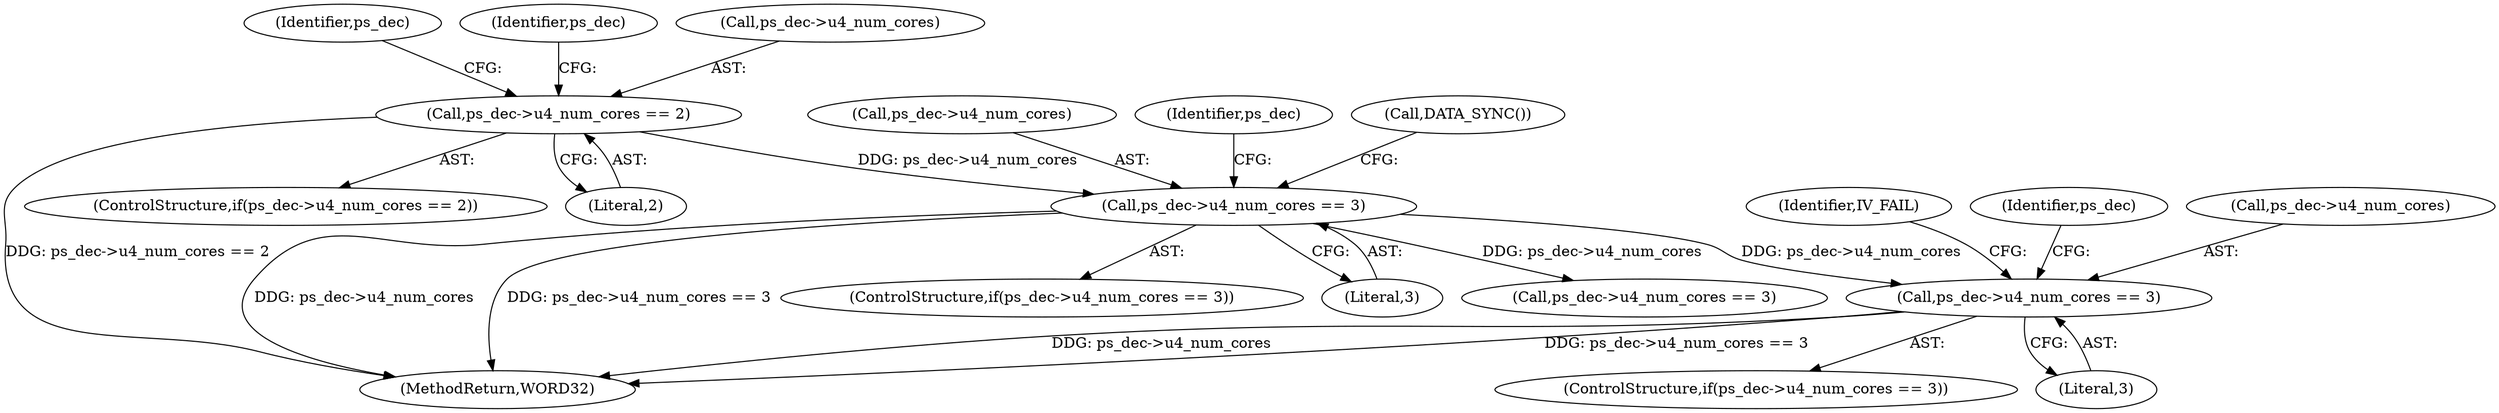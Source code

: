 digraph "0_Android_7109ce3f8f90a28ca9f0ee6e14f6ac5e414c62cf@pointer" {
"1001814" [label="(Call,ps_dec->u4_num_cores == 3)"];
"1001715" [label="(Call,ps_dec->u4_num_cores == 3)"];
"1001618" [label="(Call,ps_dec->u4_num_cores == 2)"];
"1001813" [label="(ControlStructure,if(ps_dec->u4_num_cores == 3))"];
"1001818" [label="(Literal,3)"];
"1001719" [label="(Literal,3)"];
"1001716" [label="(Call,ps_dec->u4_num_cores)"];
"1001617" [label="(ControlStructure,if(ps_dec->u4_num_cores == 2))"];
"1001814" [label="(Call,ps_dec->u4_num_cores == 3)"];
"1001622" [label="(Literal,2)"];
"1001722" [label="(Identifier,ps_dec)"];
"1001992" [label="(Call,ps_dec->u4_num_cores == 3)"];
"1001628" [label="(Identifier,ps_dec)"];
"1001715" [label="(Call,ps_dec->u4_num_cores == 3)"];
"1001713" [label="(Identifier,ps_dec)"];
"1001723" [label="(Call,DATA_SYNC())"];
"1001823" [label="(Identifier,IV_FAIL)"];
"1001821" [label="(Identifier,ps_dec)"];
"1002160" [label="(MethodReturn,WORD32)"];
"1001619" [label="(Call,ps_dec->u4_num_cores)"];
"1001815" [label="(Call,ps_dec->u4_num_cores)"];
"1001618" [label="(Call,ps_dec->u4_num_cores == 2)"];
"1001714" [label="(ControlStructure,if(ps_dec->u4_num_cores == 3))"];
"1001814" -> "1001813"  [label="AST: "];
"1001814" -> "1001818"  [label="CFG: "];
"1001815" -> "1001814"  [label="AST: "];
"1001818" -> "1001814"  [label="AST: "];
"1001821" -> "1001814"  [label="CFG: "];
"1001823" -> "1001814"  [label="CFG: "];
"1001814" -> "1002160"  [label="DDG: ps_dec->u4_num_cores"];
"1001814" -> "1002160"  [label="DDG: ps_dec->u4_num_cores == 3"];
"1001715" -> "1001814"  [label="DDG: ps_dec->u4_num_cores"];
"1001715" -> "1001714"  [label="AST: "];
"1001715" -> "1001719"  [label="CFG: "];
"1001716" -> "1001715"  [label="AST: "];
"1001719" -> "1001715"  [label="AST: "];
"1001722" -> "1001715"  [label="CFG: "];
"1001723" -> "1001715"  [label="CFG: "];
"1001715" -> "1002160"  [label="DDG: ps_dec->u4_num_cores"];
"1001715" -> "1002160"  [label="DDG: ps_dec->u4_num_cores == 3"];
"1001618" -> "1001715"  [label="DDG: ps_dec->u4_num_cores"];
"1001715" -> "1001992"  [label="DDG: ps_dec->u4_num_cores"];
"1001618" -> "1001617"  [label="AST: "];
"1001618" -> "1001622"  [label="CFG: "];
"1001619" -> "1001618"  [label="AST: "];
"1001622" -> "1001618"  [label="AST: "];
"1001628" -> "1001618"  [label="CFG: "];
"1001713" -> "1001618"  [label="CFG: "];
"1001618" -> "1002160"  [label="DDG: ps_dec->u4_num_cores == 2"];
}
